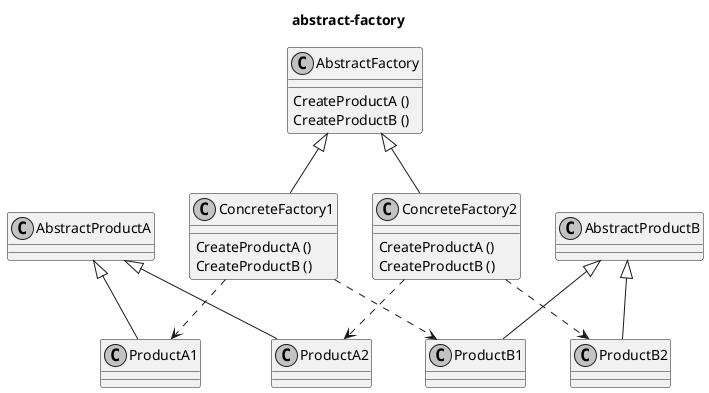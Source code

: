 @startuml
title abstract-factory
skinparam monochrome true

class AbstractFactory {
  CreateProductA ()
  CreateProductB ()
}

class ConcreteFactory1 {
  CreateProductA ()
  CreateProductB ()
}

class ConcreteFactory2 {
  CreateProductA ()
  CreateProductB ()
}

class AbstractProductA {
}

class AbstractProductB {
}

class ProductA1 {
}

class ProductA2 {
}

class ProductB1 {
}

class ProductB2 {
}

AbstractFactory <|-- ConcreteFactory1
AbstractFactory <|-- ConcreteFactory2

AbstractProductA <|-- ProductA1
AbstractProductA <|-- ProductA2

AbstractProductB <|-- ProductB1
AbstractProductB <|-- ProductB2

ConcreteFactory1 ..> ProductA1
ConcreteFactory1 ..> ProductB1

ConcreteFactory2 ..> ProductA2
ConcreteFactory2 ..> ProductB2
@enduml